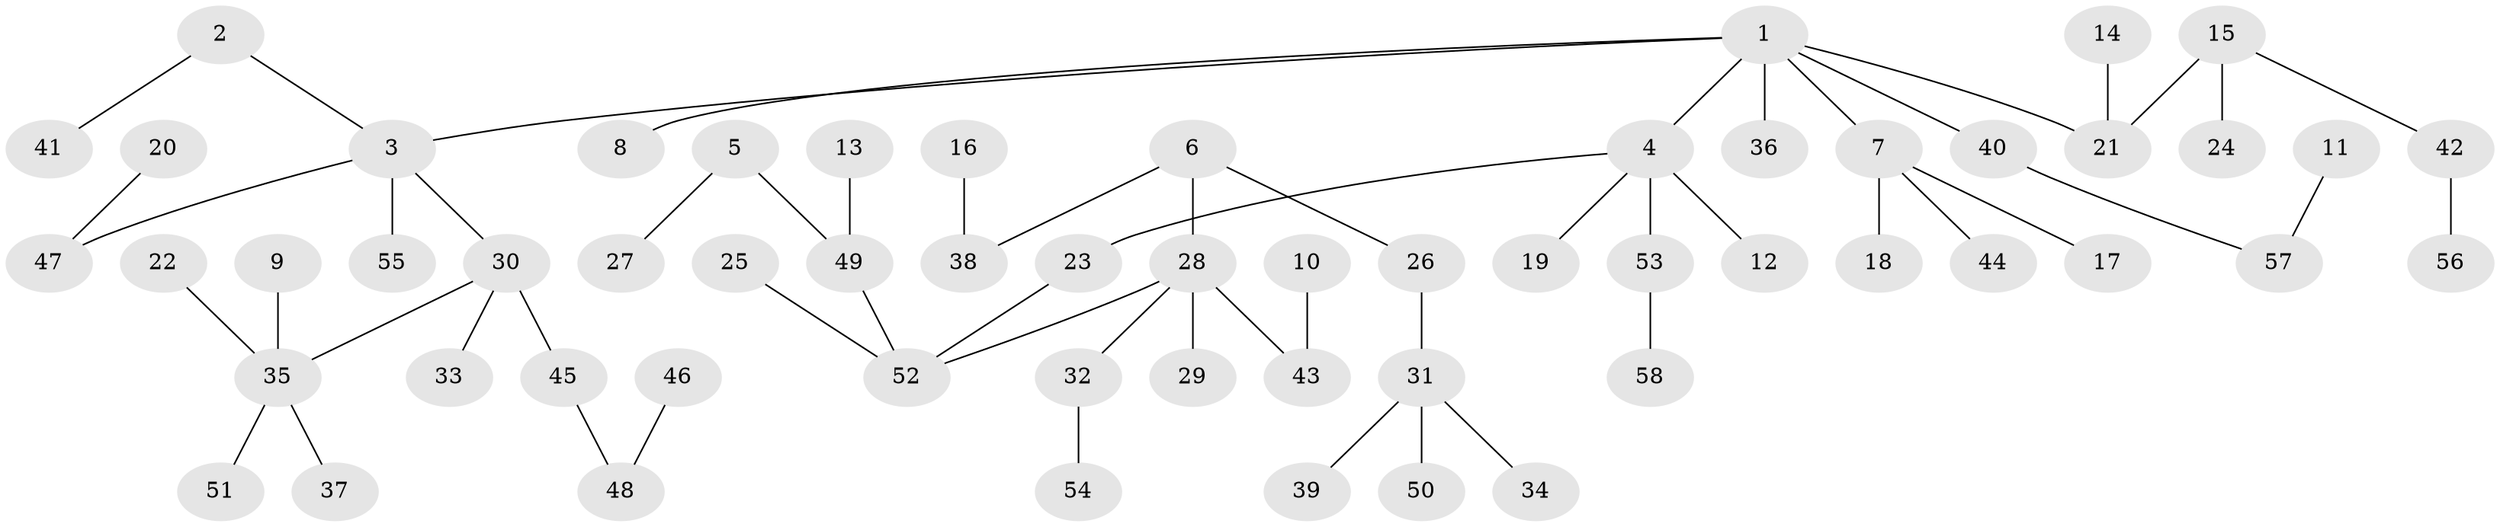 // original degree distribution, {5: 0.02586206896551724, 4: 0.08620689655172414, 3: 0.10344827586206896, 6: 0.034482758620689655, 2: 0.2413793103448276, 1: 0.5086206896551724}
// Generated by graph-tools (version 1.1) at 2025/50/03/09/25 03:50:25]
// undirected, 58 vertices, 57 edges
graph export_dot {
graph [start="1"]
  node [color=gray90,style=filled];
  1;
  2;
  3;
  4;
  5;
  6;
  7;
  8;
  9;
  10;
  11;
  12;
  13;
  14;
  15;
  16;
  17;
  18;
  19;
  20;
  21;
  22;
  23;
  24;
  25;
  26;
  27;
  28;
  29;
  30;
  31;
  32;
  33;
  34;
  35;
  36;
  37;
  38;
  39;
  40;
  41;
  42;
  43;
  44;
  45;
  46;
  47;
  48;
  49;
  50;
  51;
  52;
  53;
  54;
  55;
  56;
  57;
  58;
  1 -- 3 [weight=1.0];
  1 -- 4 [weight=1.0];
  1 -- 7 [weight=1.0];
  1 -- 8 [weight=1.0];
  1 -- 21 [weight=1.0];
  1 -- 36 [weight=1.0];
  1 -- 40 [weight=1.0];
  2 -- 3 [weight=1.0];
  2 -- 41 [weight=1.0];
  3 -- 30 [weight=1.0];
  3 -- 47 [weight=1.0];
  3 -- 55 [weight=1.0];
  4 -- 12 [weight=1.0];
  4 -- 19 [weight=1.0];
  4 -- 23 [weight=1.0];
  4 -- 53 [weight=1.0];
  5 -- 27 [weight=1.0];
  5 -- 49 [weight=1.0];
  6 -- 26 [weight=1.0];
  6 -- 28 [weight=1.0];
  6 -- 38 [weight=1.0];
  7 -- 17 [weight=1.0];
  7 -- 18 [weight=1.0];
  7 -- 44 [weight=1.0];
  9 -- 35 [weight=1.0];
  10 -- 43 [weight=1.0];
  11 -- 57 [weight=1.0];
  13 -- 49 [weight=1.0];
  14 -- 21 [weight=1.0];
  15 -- 21 [weight=1.0];
  15 -- 24 [weight=1.0];
  15 -- 42 [weight=1.0];
  16 -- 38 [weight=1.0];
  20 -- 47 [weight=1.0];
  22 -- 35 [weight=1.0];
  23 -- 52 [weight=1.0];
  25 -- 52 [weight=1.0];
  26 -- 31 [weight=1.0];
  28 -- 29 [weight=1.0];
  28 -- 32 [weight=1.0];
  28 -- 43 [weight=1.0];
  28 -- 52 [weight=1.0];
  30 -- 33 [weight=1.0];
  30 -- 35 [weight=1.0];
  30 -- 45 [weight=1.0];
  31 -- 34 [weight=1.0];
  31 -- 39 [weight=1.0];
  31 -- 50 [weight=1.0];
  32 -- 54 [weight=1.0];
  35 -- 37 [weight=1.0];
  35 -- 51 [weight=1.0];
  40 -- 57 [weight=1.0];
  42 -- 56 [weight=1.0];
  45 -- 48 [weight=1.0];
  46 -- 48 [weight=1.0];
  49 -- 52 [weight=1.0];
  53 -- 58 [weight=1.0];
}
